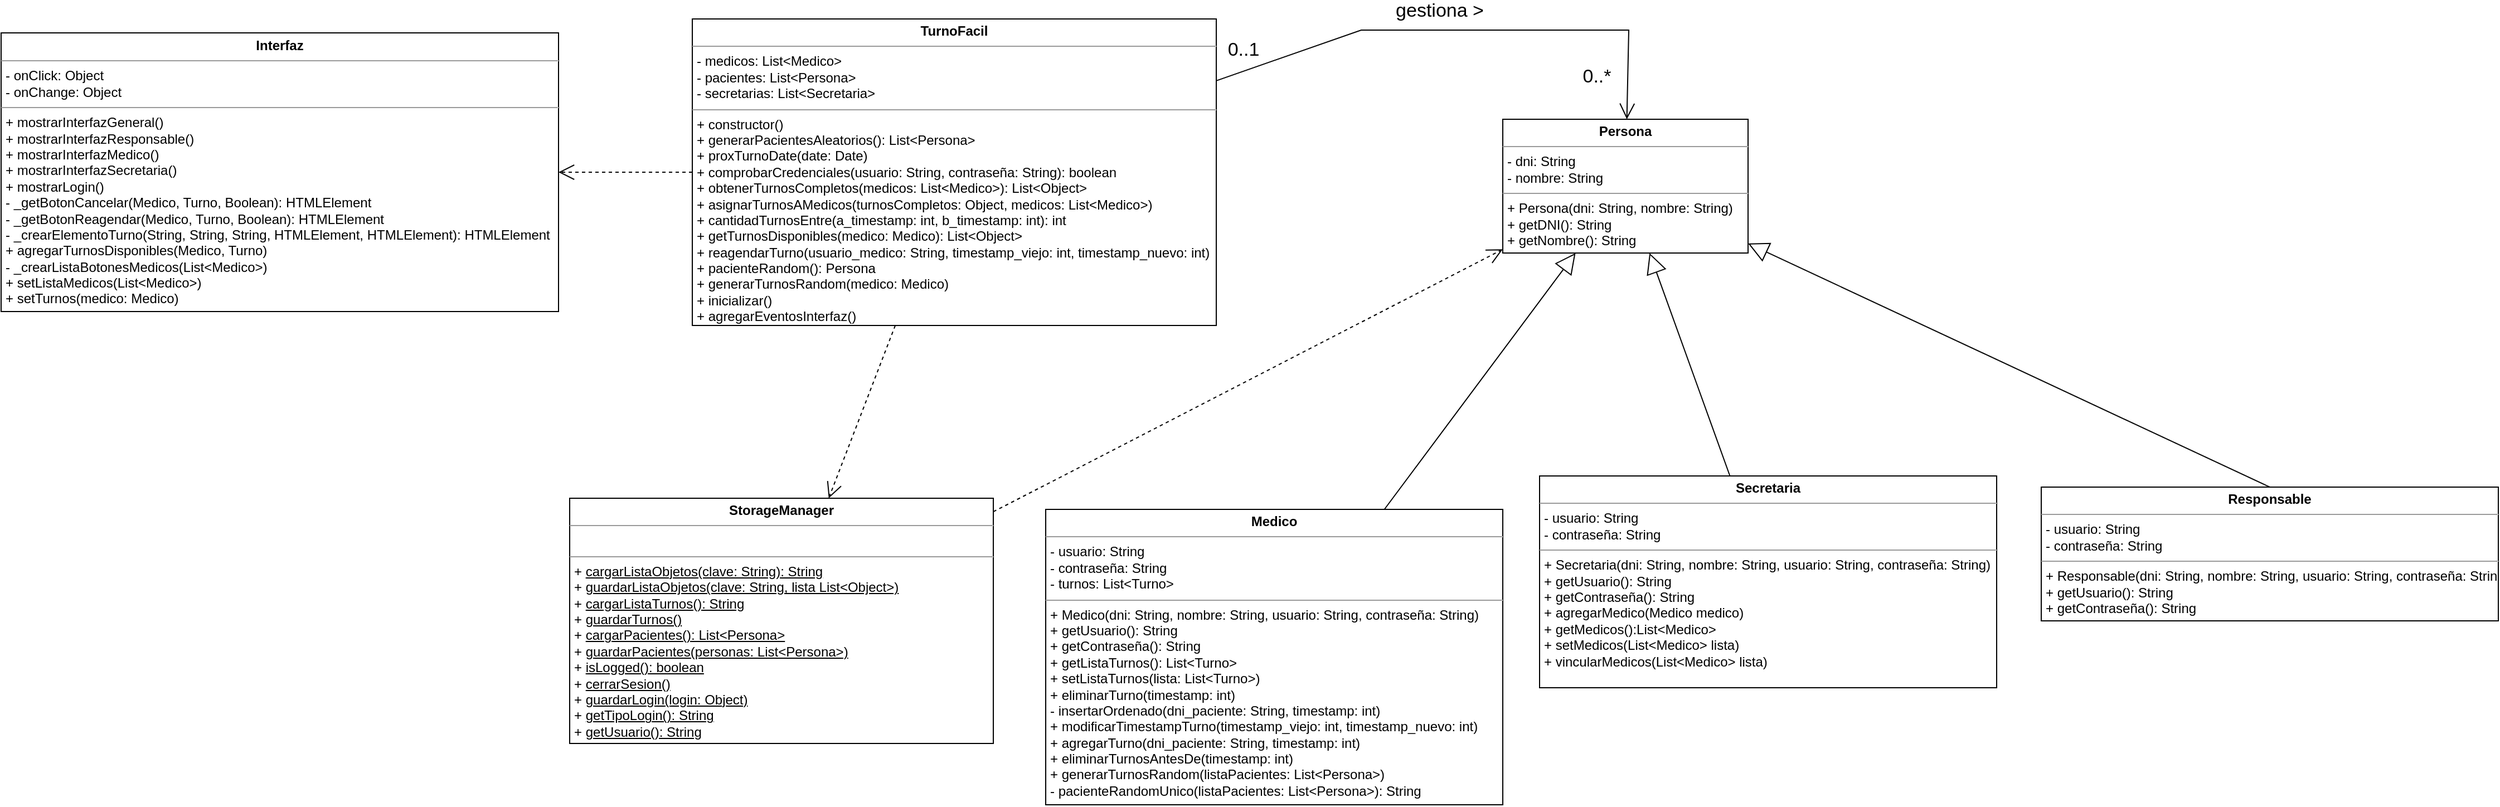 <mxfile version="20.0.4" type="device"><diagram id="Sh0-JjySoyQDVDXOeWS3" name="Page-1"><mxGraphModel dx="2391" dy="936" grid="1" gridSize="10" guides="1" tooltips="1" connect="1" arrows="1" fold="1" page="1" pageScale="1" pageWidth="827" pageHeight="1169" math="0" shadow="0"><root><mxCell id="0"/><mxCell id="1" parent="0"/><mxCell id="pM_m-otj_XF6B5OfANBt-13" value="&lt;p style=&quot;margin:0px;margin-top:4px;text-align:center;&quot;&gt;&lt;b&gt;Persona&lt;/b&gt;&lt;/p&gt;&lt;hr size=&quot;1&quot;&gt;&lt;p style=&quot;margin:0px;margin-left:4px;&quot;&gt;- dni: String&lt;/p&gt;&lt;p style=&quot;margin:0px;margin-left:4px;&quot;&gt;- nombre: String&lt;/p&gt;&lt;hr size=&quot;1&quot;&gt;&lt;p style=&quot;margin:0px;margin-left:4px;&quot;&gt;+ Persona(dni: String, nombre: String)&lt;/p&gt;&lt;p style=&quot;margin:0px;margin-left:4px;&quot;&gt;+ getDNI(): String&lt;/p&gt;&lt;p style=&quot;margin:0px;margin-left:4px;&quot;&gt;+ getNombre(): String&lt;/p&gt;" style="verticalAlign=top;align=left;overflow=fill;fontSize=12;fontFamily=Helvetica;html=1;" parent="1" vertex="1"><mxGeometry x="607" y="380" width="220" height="120" as="geometry"/></mxCell><mxCell id="pM_m-otj_XF6B5OfANBt-16" value="&lt;p style=&quot;margin:0px;margin-top:4px;text-align:center;&quot;&gt;&lt;b&gt;Secretaria&lt;/b&gt;&lt;/p&gt;&lt;hr size=&quot;1&quot;&gt;&lt;p style=&quot;margin:0px;margin-left:4px;&quot;&gt;- usuario: String&lt;br&gt;&lt;/p&gt;&lt;p style=&quot;margin:0px;margin-left:4px;&quot;&gt;- contraseña: String&lt;/p&gt;&lt;hr size=&quot;1&quot;&gt;&lt;p style=&quot;margin:0px;margin-left:4px;&quot;&gt;+ Secretaria(dni: String, nombre: String, usuario: String, contraseña: String)&lt;/p&gt;&lt;p style=&quot;margin:0px;margin-left:4px;&quot;&gt;+ getUsuario(): String&lt;/p&gt;&lt;p style=&quot;margin:0px;margin-left:4px;&quot;&gt;+ getContraseña(): String&lt;/p&gt;&lt;p style=&quot;margin:0px;margin-left:4px;&quot;&gt;+ agregarMedico(Medico medico)&lt;/p&gt;&lt;p style=&quot;margin:0px;margin-left:4px;&quot;&gt;+ getMedicos():List&amp;lt;Medico&amp;gt;&lt;/p&gt;&lt;p style=&quot;margin:0px;margin-left:4px;&quot;&gt;+ setMedicos(List&amp;lt;Medico&amp;gt; lista)&lt;/p&gt;&lt;p style=&quot;margin:0px;margin-left:4px;&quot;&gt;+ vincularMedicos(List&amp;lt;Medico&amp;gt; lista)&lt;/p&gt;&lt;p style=&quot;margin:0px;margin-left:4px;&quot;&gt;&lt;br&gt;&lt;/p&gt;" style="verticalAlign=top;align=left;overflow=fill;fontSize=12;fontFamily=Helvetica;html=1;" parent="1" vertex="1"><mxGeometry x="640" y="700" width="410" height="190" as="geometry"/></mxCell><mxCell id="pM_m-otj_XF6B5OfANBt-18" value="&lt;p style=&quot;margin:0px;margin-top:4px;text-align:center;&quot;&gt;&lt;b&gt;Medico&lt;/b&gt;&lt;/p&gt;&lt;hr size=&quot;1&quot;&gt;&lt;p style=&quot;margin:0px;margin-left:4px;&quot;&gt;- usuario: String&lt;br&gt;&lt;/p&gt;&lt;p style=&quot;margin:0px;margin-left:4px;&quot;&gt;- contraseña: String&lt;/p&gt;&lt;p style=&quot;margin:0px;margin-left:4px;&quot;&gt;- turnos: List&amp;lt;Turno&amp;gt;&lt;/p&gt;&lt;hr size=&quot;1&quot;&gt;&lt;p style=&quot;margin:0px;margin-left:4px;&quot;&gt;+ Medico(dni: String, nombre: String, usuario: String, contraseña: String)&lt;/p&gt;&lt;p style=&quot;margin:0px;margin-left:4px;&quot;&gt;+ getUsuario(): String&lt;/p&gt;&lt;p style=&quot;margin:0px;margin-left:4px;&quot;&gt;+ getContraseña(): String&lt;/p&gt;&lt;p style=&quot;margin:0px;margin-left:4px;&quot;&gt;+ getListaTurnos(): List&amp;lt;Turno&amp;gt;&lt;/p&gt;&lt;p style=&quot;margin:0px;margin-left:4px;&quot;&gt;+ setListaTurnos(lista: List&amp;lt;Turno&amp;gt;)&lt;/p&gt;&lt;p style=&quot;margin:0px;margin-left:4px;&quot;&gt;+ eliminarTurno(timestamp: int)&lt;/p&gt;&lt;p style=&quot;margin:0px;margin-left:4px;&quot;&gt;- insertarOrdenado(dni_paciente: String, timestamp: int)&lt;/p&gt;&lt;p style=&quot;margin:0px;margin-left:4px;&quot;&gt;+ modificarTimestampTurno(timestamp_viejo: int, timestamp_nuevo: int)&lt;/p&gt;&lt;p style=&quot;margin:0px;margin-left:4px;&quot;&gt;+&amp;nbsp;agregarTurno(dni_paciente: String, timestamp: int)&lt;/p&gt;&lt;p style=&quot;margin:0px;margin-left:4px;&quot;&gt;+&amp;nbsp;eliminarTurnosAntesDe(timestamp: int)&lt;/p&gt;&lt;p style=&quot;margin:0px;margin-left:4px;&quot;&gt;+ generarTurnosRandom(listaPacientes: List&amp;lt;Persona&amp;gt;)&lt;br&gt;&lt;/p&gt;&lt;p style=&quot;margin:0px;margin-left:4px;&quot;&gt;- pacienteRandomUnico(listaPacientes: List&amp;lt;Persona&amp;gt;): String&lt;/p&gt;" style="verticalAlign=top;align=left;overflow=fill;fontSize=12;fontFamily=Helvetica;html=1;" parent="1" vertex="1"><mxGeometry x="197" y="730" width="410" height="265" as="geometry"/></mxCell><mxCell id="pM_m-otj_XF6B5OfANBt-19" value="" style="endArrow=block;endSize=16;endFill=0;html=1;rounded=0;" parent="1" source="pM_m-otj_XF6B5OfANBt-18" target="pM_m-otj_XF6B5OfANBt-13" edge="1"><mxGeometry width="160" relative="1" as="geometry"><mxPoint x="300" y="730" as="sourcePoint"/><mxPoint x="460" y="730" as="targetPoint"/></mxGeometry></mxCell><mxCell id="pM_m-otj_XF6B5OfANBt-20" value="" style="endArrow=block;endSize=16;endFill=0;html=1;rounded=0;" parent="1" source="pM_m-otj_XF6B5OfANBt-16" target="pM_m-otj_XF6B5OfANBt-13" edge="1"><mxGeometry width="160" relative="1" as="geometry"><mxPoint x="350.485" y="595" as="sourcePoint"/><mxPoint x="402.233" y="530" as="targetPoint"/></mxGeometry></mxCell><mxCell id="pM_m-otj_XF6B5OfANBt-21" value="&lt;p style=&quot;margin:0px;margin-top:4px;text-align:center;&quot;&gt;&lt;b&gt;StorageManager&lt;/b&gt;&lt;/p&gt;&lt;hr size=&quot;1&quot;&gt;&lt;p style=&quot;margin:0px;margin-left:4px;&quot;&gt;&lt;br&gt;&lt;/p&gt;&lt;hr size=&quot;1&quot;&gt;&lt;p style=&quot;margin:0px;margin-left:4px;&quot;&gt;+ &lt;u&gt;cargarListaObjetos(clave: String): String&lt;/u&gt;&lt;/p&gt;&lt;p style=&quot;margin:0px;margin-left:4px;&quot;&gt;+ &lt;u&gt;guardarListaObjetos(clave: String, lista List&amp;lt;Object&amp;gt;)&lt;/u&gt;&lt;/p&gt;&lt;p style=&quot;margin:0px;margin-left:4px;&quot;&gt;+ &lt;u&gt;cargarListaTurnos(): String&lt;/u&gt;&lt;/p&gt;&lt;p style=&quot;margin:0px;margin-left:4px;&quot;&gt;+ &lt;u&gt;guardarTurnos()&lt;br&gt;&lt;/u&gt;&lt;/p&gt;&lt;p style=&quot;margin:0px;margin-left:4px;&quot;&gt;+ &lt;u&gt;cargarPacientes(): List&amp;lt;Persona&amp;gt;&lt;/u&gt;&lt;/p&gt;&lt;p style=&quot;margin:0px;margin-left:4px;&quot;&gt;+ &lt;u&gt;guardarPacientes(personas: List&amp;lt;Persona&amp;gt;)&lt;/u&gt;&lt;/p&gt;&lt;p style=&quot;margin:0px;margin-left:4px;&quot;&gt;+ &lt;u&gt;isLogged(): boolean&lt;/u&gt;&lt;/p&gt;&lt;p style=&quot;margin:0px;margin-left:4px;&quot;&gt;+ &lt;u&gt;cerrarSesion()&lt;/u&gt;&lt;/p&gt;&lt;p style=&quot;margin:0px;margin-left:4px;&quot;&gt;+ &lt;u&gt;guardarLogin(login: Object)&lt;/u&gt;&lt;/p&gt;&lt;p style=&quot;margin:0px;margin-left:4px;&quot;&gt;+ &lt;u&gt;getTipoLogin(): String&lt;/u&gt;&lt;/p&gt;&lt;p style=&quot;margin:0px;margin-left:4px;&quot;&gt;+ &lt;u&gt;getUsuario(): String&lt;/u&gt;&lt;/p&gt;" style="verticalAlign=top;align=left;overflow=fill;fontSize=12;fontFamily=Helvetica;html=1;" parent="1" vertex="1"><mxGeometry x="-230" y="720" width="380" height="220" as="geometry"/></mxCell><mxCell id="EodtwXnUMzkQa7OgCqqU-1" value="&lt;p style=&quot;margin:0px;margin-top:4px;text-align:center;&quot;&gt;&lt;b&gt;TurnoFacil&lt;/b&gt;&lt;/p&gt;&lt;hr size=&quot;1&quot;&gt;&lt;p style=&quot;margin:0px;margin-left:4px;&quot;&gt;- medicos: List&amp;lt;Medico&amp;gt;&lt;/p&gt;&lt;p style=&quot;margin:0px;margin-left:4px;&quot;&gt;- pacientes: List&amp;lt;Persona&amp;gt;&lt;/p&gt;&lt;p style=&quot;margin:0px;margin-left:4px;&quot;&gt;- secretarias: List&amp;lt;Secretaria&amp;gt;&lt;/p&gt;&lt;hr size=&quot;1&quot;&gt;&lt;p style=&quot;margin:0px;margin-left:4px;&quot;&gt;+ constructor()&lt;/p&gt;&lt;p style=&quot;margin:0px;margin-left:4px;&quot;&gt;+&amp;nbsp;generarPacientesAleatorios(): List&amp;lt;Persona&amp;gt;&lt;/p&gt;&lt;p style=&quot;margin:0px;margin-left:4px;&quot;&gt;+&amp;nbsp;proxTurnoDate(date: Date)&lt;/p&gt;&lt;p style=&quot;margin:0px;margin-left:4px;&quot;&gt;+&amp;nbsp;comprobarCredenciales(usuario: String, contraseña: String): boolean&lt;/p&gt;&lt;p style=&quot;margin:0px;margin-left:4px;&quot;&gt;+&amp;nbsp;obtenerTurnosCompletos(medicos: List&amp;lt;Medico&amp;gt;): List&amp;lt;Object&amp;gt;&lt;/p&gt;&lt;p style=&quot;margin:0px;margin-left:4px;&quot;&gt;+&amp;nbsp;asignarTurnosAMedicos(turnosCompletos: Object, medicos: List&amp;lt;Medico&amp;gt;)&lt;/p&gt;&lt;p style=&quot;margin:0px;margin-left:4px;&quot;&gt;+&amp;nbsp;cantidadTurnosEntre(a_timestamp: int, b_timestamp: int): int&lt;/p&gt;&lt;p style=&quot;margin:0px;margin-left:4px;&quot;&gt;+&amp;nbsp;getTurnosDisponibles(medico: Medico): List&amp;lt;Object&amp;gt;&lt;/p&gt;&lt;p style=&quot;margin:0px;margin-left:4px;&quot;&gt;+&amp;nbsp;reagendarTurno(usuario_medico: String, timestamp_viejo: int, timestamp_nuevo: int)&lt;/p&gt;&lt;p style=&quot;margin:0px;margin-left:4px;&quot;&gt;+ pacienteRandom(): Persona&lt;/p&gt;&lt;p style=&quot;margin:0px;margin-left:4px;&quot;&gt;+ generarTurnosRandom(medico: Medico)&lt;/p&gt;&lt;p style=&quot;margin:0px;margin-left:4px;&quot;&gt;+ inicializar()&lt;/p&gt;&lt;p style=&quot;margin:0px;margin-left:4px;&quot;&gt;+ agregarEventosInterfaz()&lt;/p&gt;" style="verticalAlign=top;align=left;overflow=fill;fontSize=12;fontFamily=Helvetica;html=1;" parent="1" vertex="1"><mxGeometry x="-120" y="290" width="470" height="275" as="geometry"/></mxCell><mxCell id="EodtwXnUMzkQa7OgCqqU-3" value="" style="endArrow=open;endFill=1;endSize=12;html=1;rounded=0;" parent="1" source="EodtwXnUMzkQa7OgCqqU-1" target="pM_m-otj_XF6B5OfANBt-13" edge="1"><mxGeometry width="160" relative="1" as="geometry"><mxPoint x="400" y="470" as="sourcePoint"/><mxPoint x="560" y="470" as="targetPoint"/><Array as="points"><mxPoint x="480" y="300"/><mxPoint x="720" y="300"/></Array></mxGeometry></mxCell><mxCell id="EodtwXnUMzkQa7OgCqqU-5" value="&lt;font style=&quot;font-size: 17px;&quot;&gt;gestiona &amp;gt;&lt;/font&gt;" style="edgeLabel;html=1;align=center;verticalAlign=middle;resizable=0;points=[];" parent="EodtwXnUMzkQa7OgCqqU-3" vertex="1" connectable="0"><mxGeometry x="-0.593" y="3" relative="1" as="geometry"><mxPoint x="113" y="-29" as="offset"/></mxGeometry></mxCell><mxCell id="EodtwXnUMzkQa7OgCqqU-6" value="0..1" style="edgeLabel;html=1;align=center;verticalAlign=middle;resizable=0;points=[];fontSize=17;" parent="EodtwXnUMzkQa7OgCqqU-3" vertex="1" connectable="0"><mxGeometry x="-0.841" y="-1" relative="1" as="geometry"><mxPoint x="-11" y="-17" as="offset"/></mxGeometry></mxCell><mxCell id="EodtwXnUMzkQa7OgCqqU-7" value="0..*" style="edgeLabel;html=1;align=center;verticalAlign=middle;resizable=0;points=[];fontSize=17;" parent="EodtwXnUMzkQa7OgCqqU-3" vertex="1" connectable="0"><mxGeometry x="0.797" y="-1" relative="1" as="geometry"><mxPoint x="-28" y="8" as="offset"/></mxGeometry></mxCell><mxCell id="EodtwXnUMzkQa7OgCqqU-8" value="" style="endArrow=open;endSize=12;dashed=1;html=1;rounded=0;fontSize=17;" parent="1" source="EodtwXnUMzkQa7OgCqqU-1" target="pM_m-otj_XF6B5OfANBt-21" edge="1"><mxGeometry width="160" relative="1" as="geometry"><mxPoint x="160" y="650" as="sourcePoint"/><mxPoint x="320" y="650" as="targetPoint"/></mxGeometry></mxCell><mxCell id="EodtwXnUMzkQa7OgCqqU-10" value="" style="endArrow=open;endSize=12;dashed=1;html=1;rounded=0;fontSize=17;" parent="1" source="pM_m-otj_XF6B5OfANBt-21" target="pM_m-otj_XF6B5OfANBt-13" edge="1"><mxGeometry width="160" relative="1" as="geometry"><mxPoint x="340" y="580" as="sourcePoint"/><mxPoint x="500" y="580" as="targetPoint"/></mxGeometry></mxCell><mxCell id="KFQgIRSjLHoaSCvXOief-6" value="&lt;p style=&quot;margin:0px;margin-top:4px;text-align:center;&quot;&gt;&lt;b&gt;Responsable&lt;/b&gt;&lt;/p&gt;&lt;hr size=&quot;1&quot;&gt;&lt;p style=&quot;margin:0px;margin-left:4px;&quot;&gt;- usuario: String&lt;br&gt;&lt;/p&gt;&lt;p style=&quot;margin:0px;margin-left:4px;&quot;&gt;- contraseña: String&lt;/p&gt;&lt;hr size=&quot;1&quot;&gt;&lt;p style=&quot;margin:0px;margin-left:4px;&quot;&gt;+ Responsable(dni: String, nombre: String, usuario: String, contraseña: String)&lt;/p&gt;&lt;p style=&quot;margin:0px;margin-left:4px;&quot;&gt;+ getUsuario(): String&lt;/p&gt;&lt;p style=&quot;margin:0px;margin-left:4px;&quot;&gt;+ getContraseña(): String&lt;/p&gt;" style="verticalAlign=top;align=left;overflow=fill;fontSize=12;fontFamily=Helvetica;html=1;" parent="1" vertex="1"><mxGeometry x="1090" y="710" width="410" height="120" as="geometry"/></mxCell><mxCell id="KFQgIRSjLHoaSCvXOief-9" value="" style="endArrow=block;endSize=16;endFill=0;html=1;rounded=0;exitX=0.5;exitY=0;exitDx=0;exitDy=0;" parent="1" source="KFQgIRSjLHoaSCvXOief-6" target="pM_m-otj_XF6B5OfANBt-13" edge="1"><mxGeometry width="160" relative="1" as="geometry"><mxPoint x="831" y="710" as="sourcePoint"/><mxPoint x="751" y="510" as="targetPoint"/></mxGeometry></mxCell><mxCell id="bVVSSH_zKbL5099hG3AE-1" value="&lt;p style=&quot;margin:0px;margin-top:4px;text-align:center;&quot;&gt;&lt;b&gt;Interfaz&lt;/b&gt;&lt;/p&gt;&lt;hr size=&quot;1&quot;&gt;&lt;p style=&quot;margin:0px;margin-left:4px;&quot;&gt;- onClick: Object&lt;/p&gt;&lt;p style=&quot;margin:0px;margin-left:4px;&quot;&gt;- onChange: Object&lt;/p&gt;&lt;hr size=&quot;1&quot;&gt;&lt;p style=&quot;margin:0px;margin-left:4px;&quot;&gt;+ mostrarInterfazGeneral()&lt;/p&gt;&lt;p style=&quot;margin:0px;margin-left:4px;&quot;&gt;+ mostrarInterfazResponsable()&lt;/p&gt;&lt;p style=&quot;margin:0px;margin-left:4px;&quot;&gt;+ mostrarInterfazMedico()&lt;/p&gt;&lt;p style=&quot;margin:0px;margin-left:4px;&quot;&gt;+ mostrarInterfazSecretaria()&lt;/p&gt;&lt;p style=&quot;margin:0px;margin-left:4px;&quot;&gt;+ mostrarLogin()&lt;/p&gt;&lt;p style=&quot;margin:0px;margin-left:4px;&quot;&gt;-&amp;nbsp;_getBotonCancelar(Medico, Turno, Boolean): HTMLElement&lt;/p&gt;&lt;p style=&quot;margin:0px;margin-left:4px;&quot;&gt;- _getBotonReagendar(Medico, Turno, Boolean): HTMLElement&lt;/p&gt;&lt;p style=&quot;margin:0px;margin-left:4px;&quot;&gt;- _crearElementoTurno(String, String, String, HTMLElement, HTMLElement): HTMLElement&lt;/p&gt;&lt;p style=&quot;margin:0px;margin-left:4px;&quot;&gt;+&amp;nbsp;agregarTurnosDisponibles(Medico, Turno)&lt;/p&gt;&lt;p style=&quot;margin:0px;margin-left:4px;&quot;&gt;- _crearListaBotonesMedicos(List&amp;lt;Medico&amp;gt;)&lt;/p&gt;&lt;p style=&quot;margin:0px;margin-left:4px;&quot;&gt;+ setListaMedicos(List&amp;lt;Medico&amp;gt;)&lt;/p&gt;&lt;p style=&quot;margin:0px;margin-left:4px;&quot;&gt;+ setTurnos(medico: Medico)&lt;/p&gt;&lt;p style=&quot;margin:0px;margin-left:4px;&quot;&gt;&lt;br&gt;&lt;/p&gt;&lt;p style=&quot;margin:0px;margin-left:4px;&quot;&gt;&lt;br&gt;&lt;/p&gt;" style="verticalAlign=top;align=left;overflow=fill;fontSize=12;fontFamily=Helvetica;html=1;" vertex="1" parent="1"><mxGeometry x="-740" y="302.5" width="500" height="250" as="geometry"/></mxCell><mxCell id="bVVSSH_zKbL5099hG3AE-2" value="" style="endArrow=open;endSize=12;dashed=1;html=1;rounded=0;" edge="1" parent="1" source="EodtwXnUMzkQa7OgCqqU-1" target="bVVSSH_zKbL5099hG3AE-1"><mxGeometry width="160" relative="1" as="geometry"><mxPoint x="-200" y="390" as="sourcePoint"/><mxPoint x="-40" y="390" as="targetPoint"/></mxGeometry></mxCell></root></mxGraphModel></diagram></mxfile>